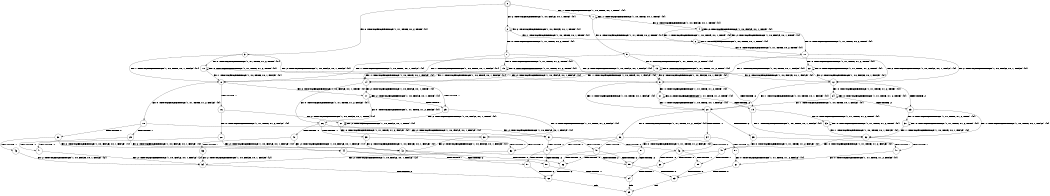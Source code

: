 digraph BCG {
size = "7, 10.5";
center = TRUE;
node [shape = circle];
0 [peripheries = 2];
0 -> 1 [label = "EX !1 !ATOMIC_EXCH_BRANCH (1, +0, TRUE, +0, 1, TRUE) !{0}"];
0 -> 2 [label = "EX !2 !ATOMIC_EXCH_BRANCH (1, +0, FALSE, +0, 1, TRUE) !{0}"];
0 -> 3 [label = "EX !0 !ATOMIC_EXCH_BRANCH (1, +1, TRUE, +0, 2, TRUE) !{0}"];
1 -> 4 [label = "EX !2 !ATOMIC_EXCH_BRANCH (1, +0, FALSE, +0, 1, TRUE) !{0}"];
1 -> 5 [label = "EX !0 !ATOMIC_EXCH_BRANCH (1, +1, TRUE, +0, 2, TRUE) !{0}"];
1 -> 1 [label = "EX !1 !ATOMIC_EXCH_BRANCH (1, +0, TRUE, +0, 1, TRUE) !{0}"];
2 -> 6 [label = "EX !1 !ATOMIC_EXCH_BRANCH (1, +0, TRUE, +0, 1, TRUE) !{0}"];
2 -> 7 [label = "EX !0 !ATOMIC_EXCH_BRANCH (1, +1, TRUE, +0, 2, TRUE) !{0}"];
2 -> 2 [label = "EX !2 !ATOMIC_EXCH_BRANCH (1, +0, FALSE, +0, 1, TRUE) !{0}"];
3 -> 8 [label = "EX !1 !ATOMIC_EXCH_BRANCH (1, +0, TRUE, +0, 1, FALSE) !{0}"];
3 -> 9 [label = "EX !2 !ATOMIC_EXCH_BRANCH (1, +0, FALSE, +0, 1, FALSE) !{0}"];
3 -> 10 [label = "EX !0 !ATOMIC_EXCH_BRANCH (1, +1, TRUE, +1, 2, TRUE) !{0}"];
4 -> 11 [label = "EX !0 !ATOMIC_EXCH_BRANCH (1, +1, TRUE, +0, 2, TRUE) !{0}"];
4 -> 4 [label = "EX !2 !ATOMIC_EXCH_BRANCH (1, +0, FALSE, +0, 1, TRUE) !{0}"];
4 -> 6 [label = "EX !1 !ATOMIC_EXCH_BRANCH (1, +0, TRUE, +0, 1, TRUE) !{0}"];
5 -> 12 [label = "EX !2 !ATOMIC_EXCH_BRANCH (1, +0, FALSE, +0, 1, FALSE) !{0}"];
5 -> 8 [label = "EX !1 !ATOMIC_EXCH_BRANCH (1, +0, TRUE, +0, 1, FALSE) !{0}"];
5 -> 13 [label = "EX !0 !ATOMIC_EXCH_BRANCH (1, +1, TRUE, +1, 2, TRUE) !{0}"];
6 -> 11 [label = "EX !0 !ATOMIC_EXCH_BRANCH (1, +1, TRUE, +0, 2, TRUE) !{0}"];
6 -> 4 [label = "EX !2 !ATOMIC_EXCH_BRANCH (1, +0, FALSE, +0, 1, TRUE) !{0}"];
6 -> 6 [label = "EX !1 !ATOMIC_EXCH_BRANCH (1, +0, TRUE, +0, 1, TRUE) !{0}"];
7 -> 14 [label = "EX !1 !ATOMIC_EXCH_BRANCH (1, +0, TRUE, +0, 1, FALSE) !{0}"];
7 -> 9 [label = "EX !2 !ATOMIC_EXCH_BRANCH (1, +0, FALSE, +0, 1, FALSE) !{0}"];
7 -> 15 [label = "EX !0 !ATOMIC_EXCH_BRANCH (1, +1, TRUE, +1, 2, TRUE) !{0}"];
8 -> 16 [label = "TERMINATE !1"];
8 -> 17 [label = "EX !2 !ATOMIC_EXCH_BRANCH (1, +0, FALSE, +0, 1, TRUE) !{0}"];
8 -> 18 [label = "EX !0 !ATOMIC_EXCH_BRANCH (1, +1, TRUE, +1, 2, FALSE) !{0}"];
9 -> 19 [label = "TERMINATE !2"];
9 -> 20 [label = "EX !1 !ATOMIC_EXCH_BRANCH (1, +0, TRUE, +0, 1, FALSE) !{0}"];
9 -> 21 [label = "EX !0 !ATOMIC_EXCH_BRANCH (1, +1, TRUE, +1, 2, TRUE) !{0}"];
10 -> 8 [label = "EX !1 !ATOMIC_EXCH_BRANCH (1, +0, TRUE, +0, 1, FALSE) !{0}"];
10 -> 9 [label = "EX !2 !ATOMIC_EXCH_BRANCH (1, +0, FALSE, +0, 1, FALSE) !{0}"];
10 -> 10 [label = "EX !0 !ATOMIC_EXCH_BRANCH (1, +1, TRUE, +1, 2, TRUE) !{0}"];
11 -> 12 [label = "EX !2 !ATOMIC_EXCH_BRANCH (1, +0, FALSE, +0, 1, FALSE) !{0}"];
11 -> 14 [label = "EX !1 !ATOMIC_EXCH_BRANCH (1, +0, TRUE, +0, 1, FALSE) !{0}"];
11 -> 22 [label = "EX !0 !ATOMIC_EXCH_BRANCH (1, +1, TRUE, +1, 2, TRUE) !{0}"];
12 -> 23 [label = "TERMINATE !2"];
12 -> 20 [label = "EX !1 !ATOMIC_EXCH_BRANCH (1, +0, TRUE, +0, 1, FALSE) !{0}"];
12 -> 24 [label = "EX !0 !ATOMIC_EXCH_BRANCH (1, +1, TRUE, +1, 2, TRUE) !{0}"];
13 -> 12 [label = "EX !2 !ATOMIC_EXCH_BRANCH (1, +0, FALSE, +0, 1, FALSE) !{0}"];
13 -> 8 [label = "EX !1 !ATOMIC_EXCH_BRANCH (1, +0, TRUE, +0, 1, FALSE) !{0}"];
13 -> 13 [label = "EX !0 !ATOMIC_EXCH_BRANCH (1, +1, TRUE, +1, 2, TRUE) !{0}"];
14 -> 25 [label = "TERMINATE !1"];
14 -> 17 [label = "EX !2 !ATOMIC_EXCH_BRANCH (1, +0, FALSE, +0, 1, TRUE) !{0}"];
14 -> 26 [label = "EX !0 !ATOMIC_EXCH_BRANCH (1, +1, TRUE, +1, 2, FALSE) !{0}"];
15 -> 14 [label = "EX !1 !ATOMIC_EXCH_BRANCH (1, +0, TRUE, +0, 1, FALSE) !{0}"];
15 -> 9 [label = "EX !2 !ATOMIC_EXCH_BRANCH (1, +0, FALSE, +0, 1, FALSE) !{0}"];
15 -> 15 [label = "EX !0 !ATOMIC_EXCH_BRANCH (1, +1, TRUE, +1, 2, TRUE) !{0}"];
16 -> 27 [label = "EX !2 !ATOMIC_EXCH_BRANCH (1, +0, FALSE, +0, 1, TRUE) !{0}"];
16 -> 28 [label = "EX !0 !ATOMIC_EXCH_BRANCH (1, +1, TRUE, +1, 2, FALSE) !{0}"];
17 -> 25 [label = "TERMINATE !1"];
17 -> 17 [label = "EX !2 !ATOMIC_EXCH_BRANCH (1, +0, FALSE, +0, 1, TRUE) !{0}"];
17 -> 26 [label = "EX !0 !ATOMIC_EXCH_BRANCH (1, +1, TRUE, +1, 2, FALSE) !{0}"];
18 -> 29 [label = "TERMINATE !1"];
18 -> 30 [label = "TERMINATE !0"];
18 -> 31 [label = "EX !2 !ATOMIC_EXCH_BRANCH (1, +0, FALSE, +0, 1, FALSE) !{0}"];
19 -> 32 [label = "EX !1 !ATOMIC_EXCH_BRANCH (1, +0, TRUE, +0, 1, FALSE) !{0}"];
19 -> 33 [label = "EX !0 !ATOMIC_EXCH_BRANCH (1, +1, TRUE, +1, 2, TRUE) !{0}"];
20 -> 34 [label = "TERMINATE !1"];
20 -> 35 [label = "TERMINATE !2"];
20 -> 36 [label = "EX !0 !ATOMIC_EXCH_BRANCH (1, +1, TRUE, +1, 2, FALSE) !{0}"];
21 -> 19 [label = "TERMINATE !2"];
21 -> 20 [label = "EX !1 !ATOMIC_EXCH_BRANCH (1, +0, TRUE, +0, 1, FALSE) !{0}"];
21 -> 21 [label = "EX !0 !ATOMIC_EXCH_BRANCH (1, +1, TRUE, +1, 2, TRUE) !{0}"];
22 -> 12 [label = "EX !2 !ATOMIC_EXCH_BRANCH (1, +0, FALSE, +0, 1, FALSE) !{0}"];
22 -> 14 [label = "EX !1 !ATOMIC_EXCH_BRANCH (1, +0, TRUE, +0, 1, FALSE) !{0}"];
22 -> 22 [label = "EX !0 !ATOMIC_EXCH_BRANCH (1, +1, TRUE, +1, 2, TRUE) !{0}"];
23 -> 32 [label = "EX !1 !ATOMIC_EXCH_BRANCH (1, +0, TRUE, +0, 1, FALSE) !{0}"];
23 -> 37 [label = "EX !0 !ATOMIC_EXCH_BRANCH (1, +1, TRUE, +1, 2, TRUE) !{0}"];
24 -> 23 [label = "TERMINATE !2"];
24 -> 20 [label = "EX !1 !ATOMIC_EXCH_BRANCH (1, +0, TRUE, +0, 1, FALSE) !{0}"];
24 -> 24 [label = "EX !0 !ATOMIC_EXCH_BRANCH (1, +1, TRUE, +1, 2, TRUE) !{0}"];
25 -> 27 [label = "EX !2 !ATOMIC_EXCH_BRANCH (1, +0, FALSE, +0, 1, TRUE) !{0}"];
25 -> 38 [label = "EX !0 !ATOMIC_EXCH_BRANCH (1, +1, TRUE, +1, 2, FALSE) !{0}"];
26 -> 39 [label = "TERMINATE !1"];
26 -> 40 [label = "TERMINATE !0"];
26 -> 31 [label = "EX !2 !ATOMIC_EXCH_BRANCH (1, +0, FALSE, +0, 1, FALSE) !{0}"];
27 -> 27 [label = "EX !2 !ATOMIC_EXCH_BRANCH (1, +0, FALSE, +0, 1, TRUE) !{0}"];
27 -> 38 [label = "EX !0 !ATOMIC_EXCH_BRANCH (1, +1, TRUE, +1, 2, FALSE) !{0}"];
28 -> 41 [label = "TERMINATE !0"];
28 -> 42 [label = "EX !2 !ATOMIC_EXCH_BRANCH (1, +0, FALSE, +0, 1, FALSE) !{0}"];
29 -> 41 [label = "TERMINATE !0"];
29 -> 42 [label = "EX !2 !ATOMIC_EXCH_BRANCH (1, +0, FALSE, +0, 1, FALSE) !{0}"];
30 -> 43 [label = "TERMINATE !1"];
30 -> 44 [label = "EX !2 !ATOMIC_EXCH_BRANCH (1, +0, FALSE, +0, 1, FALSE) !{1}"];
31 -> 45 [label = "TERMINATE !1"];
31 -> 46 [label = "TERMINATE !2"];
31 -> 47 [label = "TERMINATE !0"];
32 -> 48 [label = "TERMINATE !1"];
32 -> 49 [label = "EX !0 !ATOMIC_EXCH_BRANCH (1, +1, TRUE, +1, 2, FALSE) !{0}"];
33 -> 32 [label = "EX !1 !ATOMIC_EXCH_BRANCH (1, +0, TRUE, +0, 1, FALSE) !{0}"];
33 -> 33 [label = "EX !0 !ATOMIC_EXCH_BRANCH (1, +1, TRUE, +1, 2, TRUE) !{0}"];
34 -> 50 [label = "TERMINATE !2"];
34 -> 51 [label = "EX !0 !ATOMIC_EXCH_BRANCH (1, +1, TRUE, +1, 2, FALSE) !{0}"];
35 -> 48 [label = "TERMINATE !1"];
35 -> 49 [label = "EX !0 !ATOMIC_EXCH_BRANCH (1, +1, TRUE, +1, 2, FALSE) !{0}"];
36 -> 45 [label = "TERMINATE !1"];
36 -> 46 [label = "TERMINATE !2"];
36 -> 47 [label = "TERMINATE !0"];
37 -> 32 [label = "EX !1 !ATOMIC_EXCH_BRANCH (1, +0, TRUE, +0, 1, FALSE) !{0}"];
37 -> 37 [label = "EX !0 !ATOMIC_EXCH_BRANCH (1, +1, TRUE, +1, 2, TRUE) !{0}"];
38 -> 52 [label = "TERMINATE !0"];
38 -> 42 [label = "EX !2 !ATOMIC_EXCH_BRANCH (1, +0, FALSE, +0, 1, FALSE) !{0}"];
39 -> 52 [label = "TERMINATE !0"];
39 -> 42 [label = "EX !2 !ATOMIC_EXCH_BRANCH (1, +0, FALSE, +0, 1, FALSE) !{0}"];
40 -> 53 [label = "TERMINATE !1"];
40 -> 44 [label = "EX !2 !ATOMIC_EXCH_BRANCH (1, +0, FALSE, +0, 1, FALSE) !{1}"];
41 -> 54 [label = "EX !2 !ATOMIC_EXCH_BRANCH (1, +0, FALSE, +0, 1, FALSE) !{2}"];
42 -> 55 [label = "TERMINATE !2"];
42 -> 56 [label = "TERMINATE !0"];
43 -> 54 [label = "EX !2 !ATOMIC_EXCH_BRANCH (1, +0, FALSE, +0, 1, FALSE) !{2}"];
44 -> 57 [label = "TERMINATE !1"];
44 -> 58 [label = "TERMINATE !2"];
45 -> 55 [label = "TERMINATE !2"];
45 -> 56 [label = "TERMINATE !0"];
46 -> 59 [label = "TERMINATE !1"];
46 -> 60 [label = "TERMINATE !0"];
47 -> 57 [label = "TERMINATE !1"];
47 -> 58 [label = "TERMINATE !2"];
48 -> 61 [label = "EX !0 !ATOMIC_EXCH_BRANCH (1, +1, TRUE, +1, 2, FALSE) !{0}"];
49 -> 59 [label = "TERMINATE !1"];
49 -> 60 [label = "TERMINATE !0"];
50 -> 61 [label = "EX !0 !ATOMIC_EXCH_BRANCH (1, +1, TRUE, +1, 2, FALSE) !{0}"];
51 -> 55 [label = "TERMINATE !2"];
51 -> 56 [label = "TERMINATE !0"];
52 -> 54 [label = "EX !2 !ATOMIC_EXCH_BRANCH (1, +0, FALSE, +0, 1, FALSE) !{2}"];
53 -> 54 [label = "EX !2 !ATOMIC_EXCH_BRANCH (1, +0, FALSE, +0, 1, FALSE) !{2}"];
54 -> 62 [label = "TERMINATE !2"];
55 -> 63 [label = "TERMINATE !0"];
56 -> 62 [label = "TERMINATE !2"];
57 -> 62 [label = "TERMINATE !2"];
58 -> 64 [label = "TERMINATE !1"];
59 -> 63 [label = "TERMINATE !0"];
60 -> 64 [label = "TERMINATE !1"];
61 -> 63 [label = "TERMINATE !0"];
62 -> 65 [label = "exit"];
63 -> 65 [label = "exit"];
64 -> 65 [label = "exit"];
}
